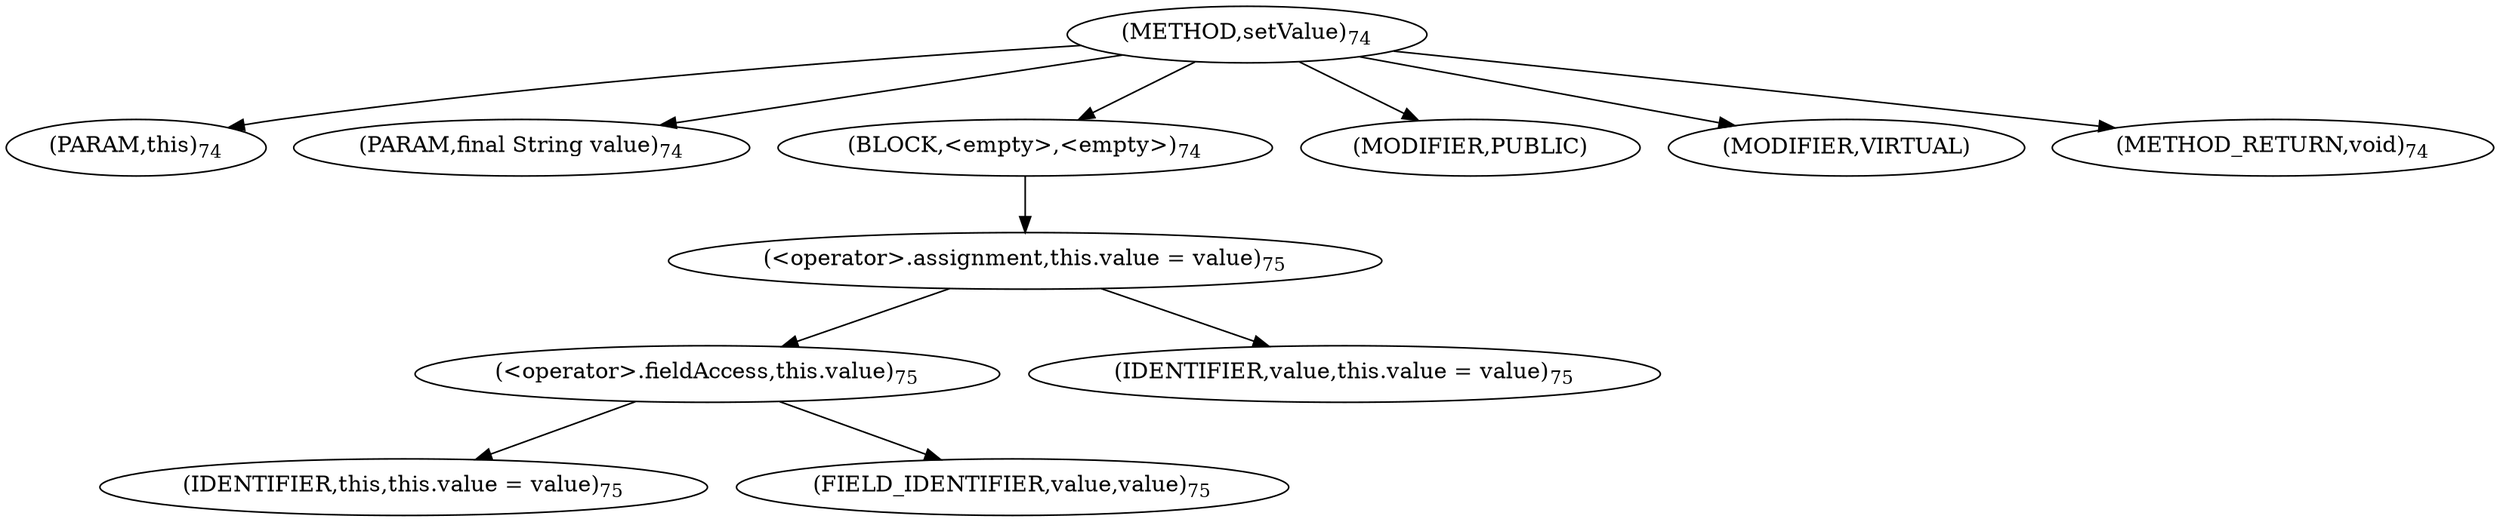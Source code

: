 digraph "setValue" {  
"55" [label = <(METHOD,setValue)<SUB>74</SUB>> ]
"8" [label = <(PARAM,this)<SUB>74</SUB>> ]
"56" [label = <(PARAM,final String value)<SUB>74</SUB>> ]
"57" [label = <(BLOCK,&lt;empty&gt;,&lt;empty&gt;)<SUB>74</SUB>> ]
"58" [label = <(&lt;operator&gt;.assignment,this.value = value)<SUB>75</SUB>> ]
"59" [label = <(&lt;operator&gt;.fieldAccess,this.value)<SUB>75</SUB>> ]
"7" [label = <(IDENTIFIER,this,this.value = value)<SUB>75</SUB>> ]
"60" [label = <(FIELD_IDENTIFIER,value,value)<SUB>75</SUB>> ]
"61" [label = <(IDENTIFIER,value,this.value = value)<SUB>75</SUB>> ]
"62" [label = <(MODIFIER,PUBLIC)> ]
"63" [label = <(MODIFIER,VIRTUAL)> ]
"64" [label = <(METHOD_RETURN,void)<SUB>74</SUB>> ]
  "55" -> "8" 
  "55" -> "56" 
  "55" -> "57" 
  "55" -> "62" 
  "55" -> "63" 
  "55" -> "64" 
  "57" -> "58" 
  "58" -> "59" 
  "58" -> "61" 
  "59" -> "7" 
  "59" -> "60" 
}

